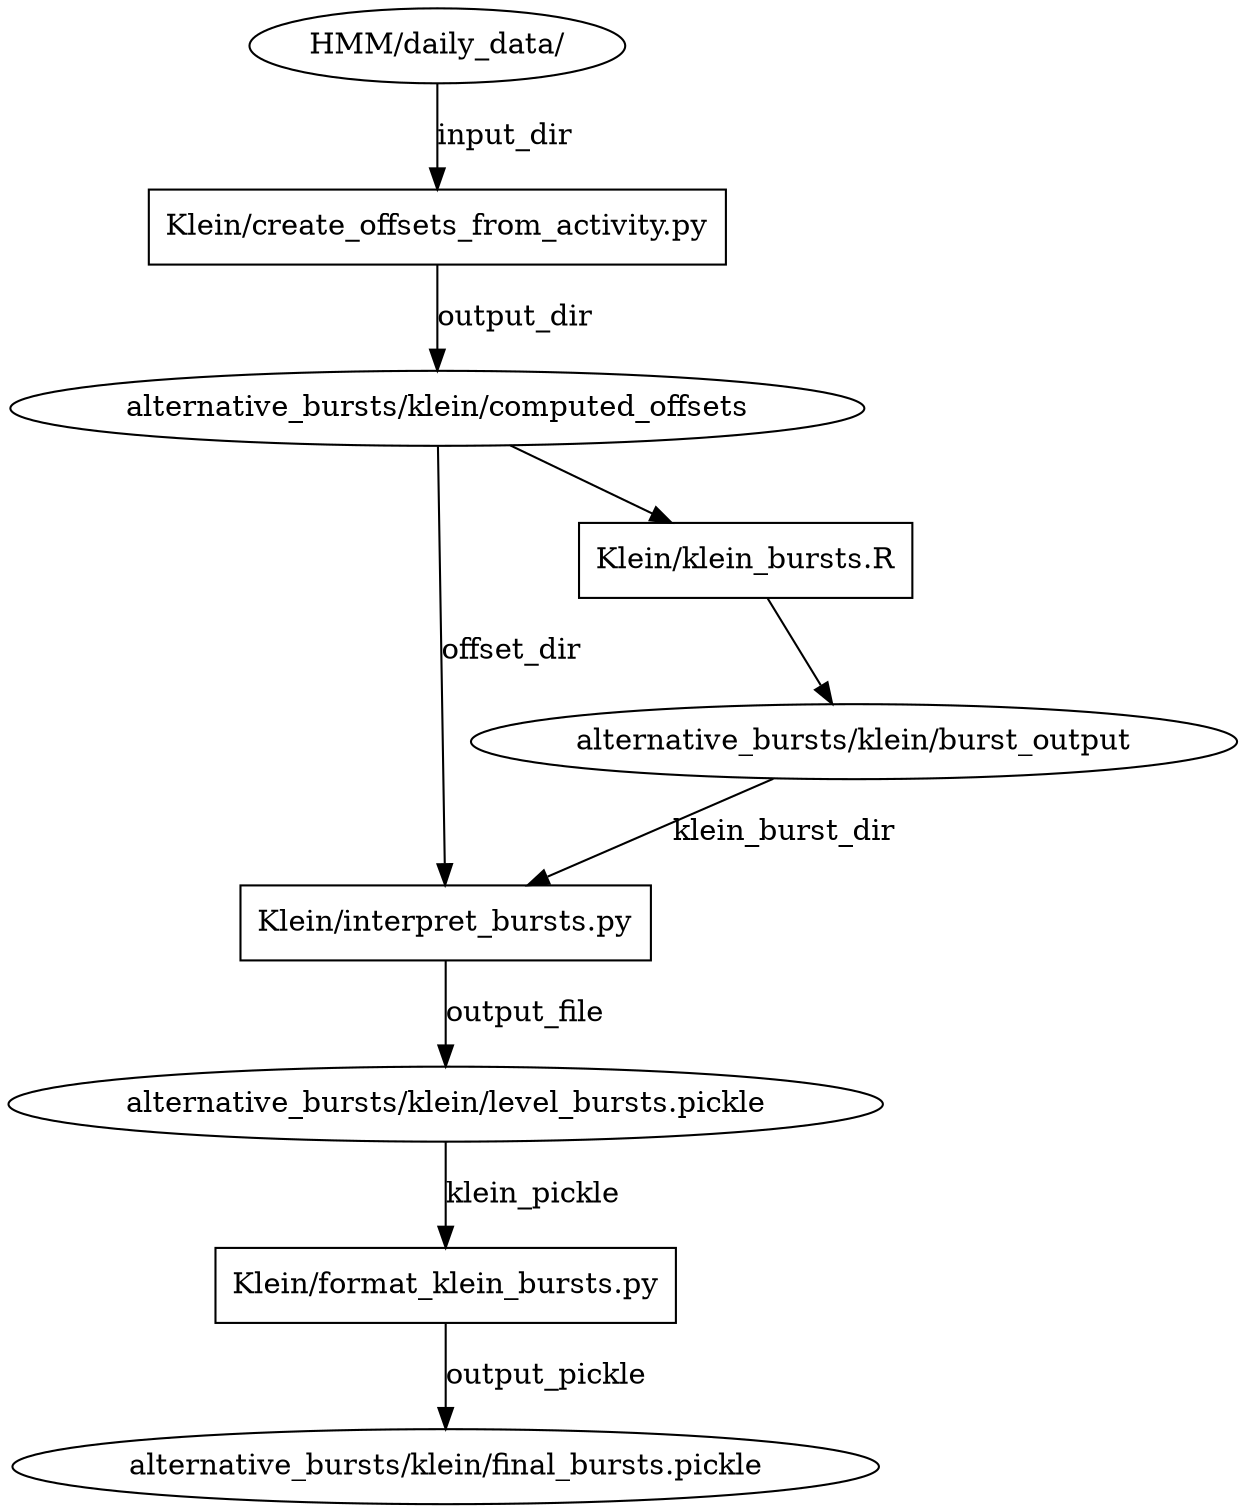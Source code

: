 
DiGraph coordination_software {
    edge [labelfontsize=10.0];
    node [labelfontsize=14.0];
    
    "Klein/create_offsets_from_activity.py" [shape=box];
    "Klein/format_klein_bursts.py" [shape=box];
    "Klein/interpret_bursts.py" [shape=box];
    "Klein/klein_bursts.R" [shape=box];

    "HMM/daily_data/" -> "Klein/create_offsets_from_activity.py" [label="input_dir"];
    "Klein/create_offsets_from_activity.py" -> "alternative_bursts/klein/computed_offsets" [label="output_dir"];

    "alternative_bursts/klein/computed_offsets" -> "Klein/klein_bursts.R";
    "Klein/klein_bursts.R" -> "alternative_bursts/klein/burst_output";

    "alternative_bursts/klein/burst_output" -> "Klein/interpret_bursts.py" [label="klein_burst_dir"];
    "alternative_bursts/klein/computed_offsets" ->  "Klein/interpret_bursts.py" [label="offset_dir"];
    "Klein/interpret_bursts.py" -> "alternative_bursts/klein/level_bursts.pickle" [label="output_file"];

    "alternative_bursts/klein/level_bursts.pickle" -> "Klein/format_klein_bursts.py" [label="klein_pickle"];
    "Klein/format_klein_bursts.py" -> "alternative_bursts/klein/final_bursts.pickle" [label="output_pickle"];


   
   
}
